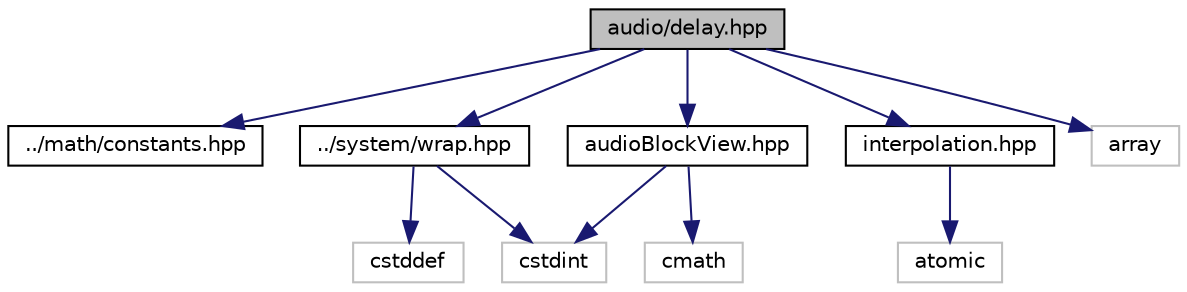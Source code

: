 digraph "audio/delay.hpp"
{
 // LATEX_PDF_SIZE
  edge [fontname="Helvetica",fontsize="10",labelfontname="Helvetica",labelfontsize="10"];
  node [fontname="Helvetica",fontsize="10",shape=record];
  Node1 [label="audio/delay.hpp",height=0.2,width=0.4,color="black", fillcolor="grey75", style="filled", fontcolor="black",tooltip="Fractional delay."];
  Node1 -> Node2 [color="midnightblue",fontsize="10",style="solid",fontname="Helvetica"];
  Node2 [label="../math/constants.hpp",height=0.2,width=0.4,color="black", fillcolor="white", style="filled",URL="$constants_8hpp.html",tooltip="Math constants."];
  Node1 -> Node3 [color="midnightblue",fontsize="10",style="solid",fontname="Helvetica"];
  Node3 [label="../system/wrap.hpp",height=0.2,width=0.4,color="black", fillcolor="white", style="filled",URL="$wrap_8hpp.html",tooltip="The number to automatically wrap in the range [0, length-1]."];
  Node3 -> Node4 [color="midnightblue",fontsize="10",style="solid",fontname="Helvetica"];
  Node4 [label="cstddef",height=0.2,width=0.4,color="grey75", fillcolor="white", style="filled",tooltip=" "];
  Node3 -> Node5 [color="midnightblue",fontsize="10",style="solid",fontname="Helvetica"];
  Node5 [label="cstdint",height=0.2,width=0.4,color="grey75", fillcolor="white", style="filled",tooltip=" "];
  Node1 -> Node6 [color="midnightblue",fontsize="10",style="solid",fontname="Helvetica"];
  Node6 [label="audioBlockView.hpp",height=0.2,width=0.4,color="black", fillcolor="white", style="filled",URL="$audio_block_view_8hpp.html",tooltip="Audio Block View."];
  Node6 -> Node7 [color="midnightblue",fontsize="10",style="solid",fontname="Helvetica"];
  Node7 [label="cmath",height=0.2,width=0.4,color="grey75", fillcolor="white", style="filled",tooltip=" "];
  Node6 -> Node5 [color="midnightblue",fontsize="10",style="solid",fontname="Helvetica"];
  Node1 -> Node8 [color="midnightblue",fontsize="10",style="solid",fontname="Helvetica"];
  Node8 [label="interpolation.hpp",height=0.2,width=0.4,color="black", fillcolor="white", style="filled",URL="$interpolation_8hpp.html",tooltip="Interpolation."];
  Node8 -> Node9 [color="midnightblue",fontsize="10",style="solid",fontname="Helvetica"];
  Node9 [label="atomic",height=0.2,width=0.4,color="grey75", fillcolor="white", style="filled",tooltip=" "];
  Node1 -> Node10 [color="midnightblue",fontsize="10",style="solid",fontname="Helvetica"];
  Node10 [label="array",height=0.2,width=0.4,color="grey75", fillcolor="white", style="filled",tooltip=" "];
}
